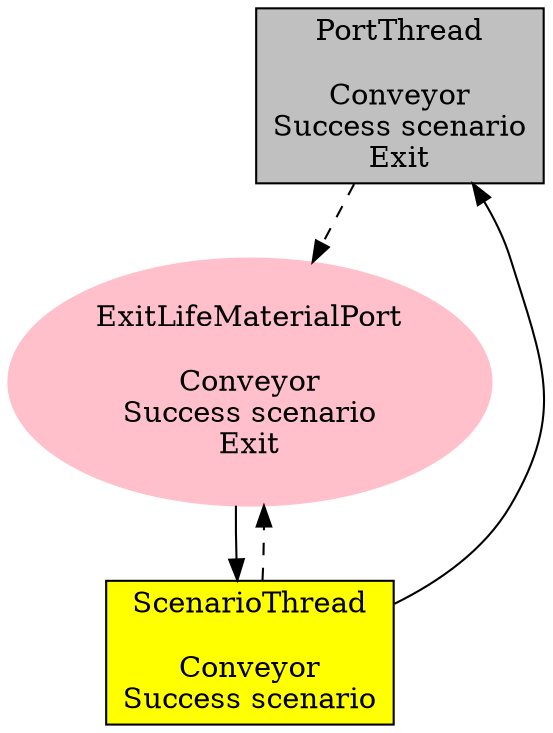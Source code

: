 digraph {
	"Thread[[Conveyor, Success scenario, Exit],5,main]" [label = "PortThread\n\nConveyor\nSuccess scenario\nExit", shape = box, style = filled, fillcolor = gray];
	"Thread[[Conveyor, Success scenario],5,main]" [label = "ScenarioThread\n\nConveyor\nSuccess scenario", shape = box, style = filled, fillcolor = yellow];
	"[Conveyor, Success scenario, Exit]" [label = "ExitLifeMaterialPort\n\nConveyor\nSuccess scenario\nExit", shape = ellipse, style = filled, color = pink];
	"Thread[[Conveyor, Success scenario],5,main]" -> "Thread[[Conveyor, Success scenario, Exit],5,main]" [];
	"Thread[[Conveyor, Success scenario, Exit],5,main]" -> "[Conveyor, Success scenario, Exit]" [style = dashed];
	"[Conveyor, Success scenario, Exit]" -> "Thread[[Conveyor, Success scenario],5,main]" [];
	"Thread[[Conveyor, Success scenario],5,main]" -> "[Conveyor, Success scenario, Exit]" [style = dashed];
}